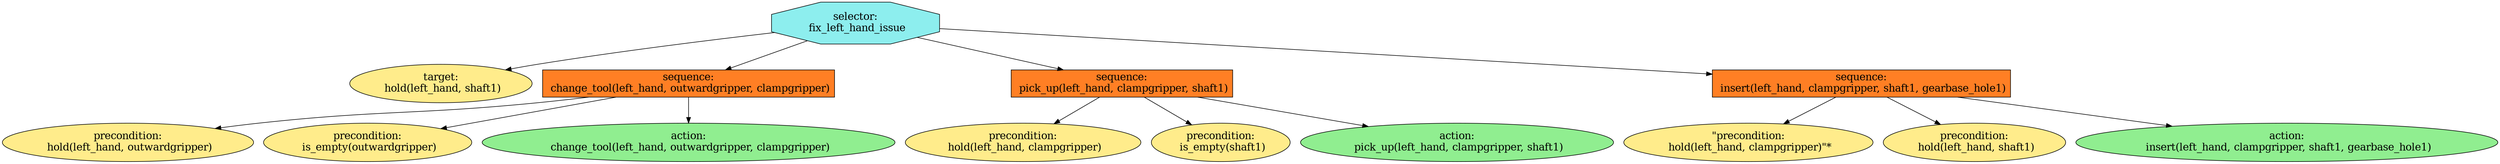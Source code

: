 digraph pastafarianism {
ordering=out;
graph [fontname="times-roman"];
node [fontname="times-roman"];
edge [fontname="times-roman"];
"selector:
 fix_left_hand_issue" [fillcolor=darkslategray2, fontcolor=black, fontsize=18, label="selector:
 fix_left_hand_issue", shape=octagon, style=filled];
"target:
 hold(left_hand, shaft1)" [fillcolor=lightgoldenrod1, fontcolor=black, fontsize=18, label="target:
 hold(left_hand, shaft1)", shape=ellipse, style=filled];
"selector:
 fix_left_hand_issue" -> "target:
 hold(left_hand, shaft1)";
"sequence:
 change_tool(left_hand, outwardgripper, clampgripper)" [fillcolor=chocolate1, fontcolor=black, fontsize=18, label="sequence:
 change_tool(left_hand, outwardgripper, clampgripper)", shape=box, style=filled];
"selector:
 fix_left_hand_issue" -> "sequence:
 change_tool(left_hand, outwardgripper, clampgripper)";
"precondition:
 hold(left_hand, outwardgripper)" [fillcolor=lightgoldenrod1, fontcolor=black, fontsize=18, label="precondition:
 hold(left_hand, outwardgripper)", shape=ellipse, style=filled];
"sequence:
 change_tool(left_hand, outwardgripper, clampgripper)" -> "precondition:
 hold(left_hand, outwardgripper)";
"precondition:
 is_empty(outwardgripper)" [fillcolor=lightgoldenrod1, fontcolor=black, fontsize=18, label="precondition:
 is_empty(outwardgripper)", shape=ellipse, style=filled];
"sequence:
 change_tool(left_hand, outwardgripper, clampgripper)" -> "precondition:
 is_empty(outwardgripper)";
"action:
 change_tool(left_hand, outwardgripper, clampgripper)" [fillcolor=lightgreen, fontcolor=black, fontsize=18, label="action:
 change_tool(left_hand, outwardgripper, clampgripper)", shape=ellipse, style=filled];
"sequence:
 change_tool(left_hand, outwardgripper, clampgripper)" -> "action:
 change_tool(left_hand, outwardgripper, clampgripper)";
"sequence:
 pick_up(left_hand, clampgripper, shaft1)" [fillcolor=chocolate1, fontcolor=black, fontsize=18, label="sequence:
 pick_up(left_hand, clampgripper, shaft1)", shape=box, style=filled];
"selector:
 fix_left_hand_issue" -> "sequence:
 pick_up(left_hand, clampgripper, shaft1)";
"precondition:
 hold(left_hand, clampgripper)" [fillcolor=lightgoldenrod1, fontcolor=black, fontsize=18, label="precondition:
 hold(left_hand, clampgripper)", shape=ellipse, style=filled];
"sequence:
 pick_up(left_hand, clampgripper, shaft1)" -> "precondition:
 hold(left_hand, clampgripper)";
"precondition:
 is_empty(shaft1)" [fillcolor=lightgoldenrod1, fontcolor=black, fontsize=18, label="precondition:
 is_empty(shaft1)", shape=ellipse, style=filled];
"sequence:
 pick_up(left_hand, clampgripper, shaft1)" -> "precondition:
 is_empty(shaft1)";
"action:
 pick_up(left_hand, clampgripper, shaft1)" [fillcolor=lightgreen, fontcolor=black, fontsize=18, label="action:
 pick_up(left_hand, clampgripper, shaft1)", shape=ellipse, style=filled];
"sequence:
 pick_up(left_hand, clampgripper, shaft1)" -> "action:
 pick_up(left_hand, clampgripper, shaft1)";
"sequence:
 insert(left_hand, clampgripper, shaft1, gearbase_hole1)" [fillcolor=chocolate1, fontcolor=black, fontsize=18, label="sequence:
 insert(left_hand, clampgripper, shaft1, gearbase_hole1)", shape=box, style=filled];
"selector:
 fix_left_hand_issue" -> "sequence:
 insert(left_hand, clampgripper, shaft1, gearbase_hole1)";
"\"precondition:\n hold(left_hand, clampgripper)\"*" [fillcolor=lightgoldenrod1, fontcolor=black, fontsize=18, label="\"precondition:\n hold(left_hand, clampgripper)\"*", shape=ellipse, style=filled];
"sequence:
 insert(left_hand, clampgripper, shaft1, gearbase_hole1)" -> "\"precondition:\n hold(left_hand, clampgripper)\"*";
"precondition:
 hold(left_hand, shaft1)" [fillcolor=lightgoldenrod1, fontcolor=black, fontsize=18, label="precondition:
 hold(left_hand, shaft1)", shape=ellipse, style=filled];
"sequence:
 insert(left_hand, clampgripper, shaft1, gearbase_hole1)" -> "precondition:
 hold(left_hand, shaft1)";
"action:
 insert(left_hand, clampgripper, shaft1, gearbase_hole1)" [fillcolor=lightgreen, fontcolor=black, fontsize=18, label="action:
 insert(left_hand, clampgripper, shaft1, gearbase_hole1)", shape=ellipse, style=filled];
"sequence:
 insert(left_hand, clampgripper, shaft1, gearbase_hole1)" -> "action:
 insert(left_hand, clampgripper, shaft1, gearbase_hole1)";
}
